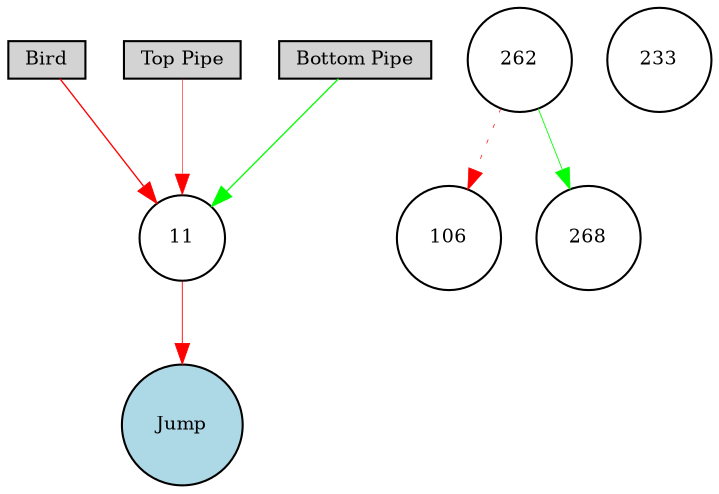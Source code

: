 digraph {
	node [fontsize=9 height=0.2 shape=circle width=0.2]
	Bird [fillcolor=lightgray shape=box style=filled]
	"Top Pipe" [fillcolor=lightgray shape=box style=filled]
	"Bottom Pipe" [fillcolor=lightgray shape=box style=filled]
	Jump [fillcolor=lightblue style=filled]
	262 [fillcolor=white style=filled]
	233 [fillcolor=white style=filled]
	106 [fillcolor=white style=filled]
	11 [fillcolor=white style=filled]
	268 [fillcolor=white style=filled]
	Bird -> 11 [color=red penwidth=0.6462502822817496 style=solid]
	"Bottom Pipe" -> 11 [color=green penwidth=0.6276939645867597 style=solid]
	11 -> Jump [color=red penwidth=0.43200686678081357 style=solid]
	"Top Pipe" -> 11 [color=red penwidth=0.27117301403180516 style=solid]
	262 -> 106 [color=red penwidth=0.3357159983579086 style=dotted]
	262 -> 268 [color=green penwidth=0.4098126869816242 style=solid]
}
